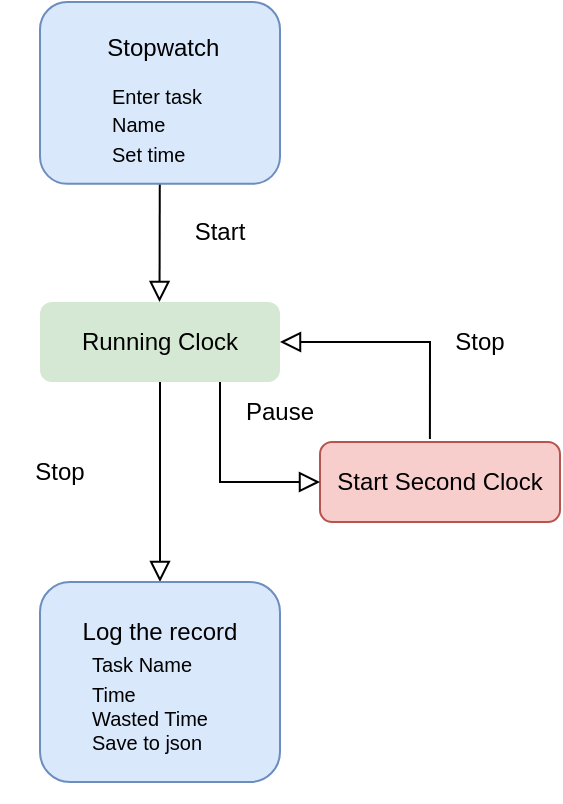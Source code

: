 <mxfile version="24.7.8">
  <diagram id="C5RBs43oDa-KdzZeNtuy" name="Page-1">
    <mxGraphModel dx="360" dy="1432" grid="1" gridSize="10" guides="1" tooltips="1" connect="1" arrows="1" fold="1" page="1" pageScale="1" pageWidth="827" pageHeight="1169" math="0" shadow="0">
      <root>
        <mxCell id="WIyWlLk6GJQsqaUBKTNV-0" />
        <mxCell id="WIyWlLk6GJQsqaUBKTNV-1" parent="WIyWlLk6GJQsqaUBKTNV-0" />
        <mxCell id="WIyWlLk6GJQsqaUBKTNV-3" value="Running Clock" style="rounded=1;whiteSpace=wrap;html=1;fontSize=12;glass=0;strokeWidth=1;shadow=0;fillColor=#d5e8d4;strokeColor=none;" parent="WIyWlLk6GJQsqaUBKTNV-1" vertex="1">
          <mxGeometry x="140" y="100" width="120" height="40" as="geometry" />
        </mxCell>
        <mxCell id="-QeOqYEX76VZ67S0Sh9e-6" value="" style="rounded=0;html=1;jettySize=auto;orthogonalLoop=1;fontSize=11;endArrow=block;endFill=0;endSize=8;strokeWidth=1;shadow=0;labelBackgroundColor=none;exitX=0.5;exitY=1;exitDx=0;exitDy=0;" edge="1" parent="WIyWlLk6GJQsqaUBKTNV-1" source="WIyWlLk6GJQsqaUBKTNV-3">
          <mxGeometry y="50" relative="1" as="geometry">
            <mxPoint as="offset" />
            <mxPoint x="199.71" y="169.97" as="sourcePoint" />
            <mxPoint x="200" y="240" as="targetPoint" />
          </mxGeometry>
        </mxCell>
        <mxCell id="WIyWlLk6GJQsqaUBKTNV-7" value="Start Second Clock" style="rounded=1;whiteSpace=wrap;html=1;fontSize=12;glass=0;strokeWidth=1;shadow=0;fillColor=#f8cecc;strokeColor=#b85450;" parent="WIyWlLk6GJQsqaUBKTNV-1" vertex="1">
          <mxGeometry x="280" y="170" width="120" height="40" as="geometry" />
        </mxCell>
        <mxCell id="-QeOqYEX76VZ67S0Sh9e-1" value="" style="edgeStyle=orthogonalEdgeStyle;rounded=0;html=1;jettySize=auto;orthogonalLoop=1;fontSize=11;endArrow=block;endFill=0;endSize=8;strokeWidth=1;shadow=0;labelBackgroundColor=none;entryX=1;entryY=0.5;entryDx=0;entryDy=0;exitX=0.458;exitY=-0.039;exitDx=0;exitDy=0;exitPerimeter=0;movable=1;resizable=1;rotatable=1;deletable=1;editable=1;locked=0;connectable=1;" edge="1" parent="WIyWlLk6GJQsqaUBKTNV-1" source="WIyWlLk6GJQsqaUBKTNV-7" target="WIyWlLk6GJQsqaUBKTNV-3">
          <mxGeometry x="-0.377" y="-35" relative="1" as="geometry">
            <mxPoint as="offset" />
            <mxPoint x="360" y="190" as="sourcePoint" />
            <mxPoint x="450" y="90" as="targetPoint" />
            <Array as="points">
              <mxPoint x="335" y="120" />
            </Array>
          </mxGeometry>
        </mxCell>
        <mxCell id="-QeOqYEX76VZ67S0Sh9e-10" value="Stop" style="text;html=1;align=center;verticalAlign=middle;whiteSpace=wrap;rounded=0;" vertex="1" parent="WIyWlLk6GJQsqaUBKTNV-1">
          <mxGeometry x="120" y="170" width="60" height="30" as="geometry" />
        </mxCell>
        <mxCell id="-QeOqYEX76VZ67S0Sh9e-11" value="Stop" style="text;html=1;align=center;verticalAlign=middle;whiteSpace=wrap;rounded=0;" vertex="1" parent="WIyWlLk6GJQsqaUBKTNV-1">
          <mxGeometry x="330" y="105" width="60" height="30" as="geometry" />
        </mxCell>
        <mxCell id="-QeOqYEX76VZ67S0Sh9e-12" value="" style="edgeStyle=orthogonalEdgeStyle;rounded=0;html=1;jettySize=auto;orthogonalLoop=1;fontSize=11;endArrow=block;endFill=0;endSize=8;strokeWidth=1;shadow=0;labelBackgroundColor=none;movable=1;resizable=1;rotatable=1;deletable=1;editable=1;locked=0;connectable=1;exitX=0.75;exitY=1;exitDx=0;exitDy=0;" edge="1" parent="WIyWlLk6GJQsqaUBKTNV-1" source="WIyWlLk6GJQsqaUBKTNV-3">
          <mxGeometry x="-0.377" y="-35" relative="1" as="geometry">
            <mxPoint as="offset" />
            <mxPoint x="230" y="150" as="sourcePoint" />
            <mxPoint x="280" y="190" as="targetPoint" />
            <Array as="points">
              <mxPoint x="230" y="190" />
            </Array>
          </mxGeometry>
        </mxCell>
        <mxCell id="-QeOqYEX76VZ67S0Sh9e-13" value="Pause" style="text;html=1;align=center;verticalAlign=middle;whiteSpace=wrap;rounded=0;" vertex="1" parent="WIyWlLk6GJQsqaUBKTNV-1">
          <mxGeometry x="230" y="140" width="60" height="30" as="geometry" />
        </mxCell>
        <mxCell id="-QeOqYEX76VZ67S0Sh9e-19" style="edgeStyle=orthogonalEdgeStyle;rounded=0;orthogonalLoop=1;jettySize=auto;html=1;exitX=0.5;exitY=1;exitDx=0;exitDy=0;" edge="1" parent="WIyWlLk6GJQsqaUBKTNV-1">
          <mxGeometry relative="1" as="geometry">
            <mxPoint x="200" y="340" as="sourcePoint" />
            <mxPoint x="200" y="340" as="targetPoint" />
          </mxGeometry>
        </mxCell>
        <mxCell id="-QeOqYEX76VZ67S0Sh9e-21" value="" style="rounded=0;html=1;jettySize=auto;orthogonalLoop=1;fontSize=11;endArrow=block;endFill=0;endSize=8;strokeWidth=1;shadow=0;labelBackgroundColor=none;" edge="1" parent="WIyWlLk6GJQsqaUBKTNV-1" source="-QeOqYEX76VZ67S0Sh9e-26">
          <mxGeometry y="50" relative="1" as="geometry">
            <mxPoint as="offset" />
            <mxPoint x="200" y="20" as="sourcePoint" />
            <mxPoint x="199.76" y="100" as="targetPoint" />
          </mxGeometry>
        </mxCell>
        <mxCell id="-QeOqYEX76VZ67S0Sh9e-30" value="" style="group" vertex="1" connectable="0" parent="WIyWlLk6GJQsqaUBKTNV-1">
          <mxGeometry x="140" y="-50" width="120" height="100" as="geometry" />
        </mxCell>
        <mxCell id="-QeOqYEX76VZ67S0Sh9e-26" value="" style="rounded=1;whiteSpace=wrap;html=1;fontSize=12;glass=0;strokeWidth=1;shadow=0;fillColor=#dae8fc;strokeColor=#6c8ebf;container=0;" vertex="1" parent="-QeOqYEX76VZ67S0Sh9e-30">
          <mxGeometry width="120" height="90.909" as="geometry" />
        </mxCell>
        <mxCell id="-QeOqYEX76VZ67S0Sh9e-27" value="&amp;nbsp;Stopwatch" style="text;html=1;align=center;verticalAlign=middle;whiteSpace=wrap;rounded=0;" vertex="1" parent="-QeOqYEX76VZ67S0Sh9e-30">
          <mxGeometry x="20" y="9.091" width="80" height="27.273" as="geometry" />
        </mxCell>
        <mxCell id="-QeOqYEX76VZ67S0Sh9e-29" style="edgeStyle=orthogonalEdgeStyle;rounded=0;orthogonalLoop=1;jettySize=auto;html=1;exitX=0.5;exitY=1;exitDx=0;exitDy=0;" edge="1" source="-QeOqYEX76VZ67S0Sh9e-26" target="-QeOqYEX76VZ67S0Sh9e-26" parent="-QeOqYEX76VZ67S0Sh9e-30">
          <mxGeometry relative="1" as="geometry" />
        </mxCell>
        <mxCell id="-QeOqYEX76VZ67S0Sh9e-28" value="&lt;span style=&quot;font-size: 10px;&quot;&gt;Enter task Name&lt;/span&gt;&lt;div&gt;&lt;span style=&quot;font-size: 10px;&quot;&gt;Set time&lt;/span&gt;&lt;/div&gt;" style="text;strokeColor=none;fillColor=none;align=left;verticalAlign=middle;spacingLeft=4;spacingRight=4;overflow=hidden;points=[[0,0.5],[1,0.5]];portConstraint=eastwest;rotatable=0;whiteSpace=wrap;html=1;" vertex="1" parent="-QeOqYEX76VZ67S0Sh9e-30">
          <mxGeometry x="30" y="36.36" width="80" height="50" as="geometry" />
        </mxCell>
        <mxCell id="-QeOqYEX76VZ67S0Sh9e-34" value="" style="group" vertex="1" connectable="0" parent="WIyWlLk6GJQsqaUBKTNV-1">
          <mxGeometry x="140" y="240" width="120" height="110" as="geometry" />
        </mxCell>
        <mxCell id="-QeOqYEX76VZ67S0Sh9e-35" value="" style="rounded=1;whiteSpace=wrap;html=1;fontSize=12;glass=0;strokeWidth=1;shadow=0;fillColor=#dae8fc;strokeColor=#6c8ebf;container=1;" vertex="1" parent="-QeOqYEX76VZ67S0Sh9e-34">
          <mxGeometry width="120" height="100" as="geometry" />
        </mxCell>
        <mxCell id="-QeOqYEX76VZ67S0Sh9e-36" value="Log the record" style="text;html=1;align=center;verticalAlign=middle;whiteSpace=wrap;rounded=0;" vertex="1" parent="-QeOqYEX76VZ67S0Sh9e-34">
          <mxGeometry x="20" y="10" width="80" height="30" as="geometry" />
        </mxCell>
        <mxCell id="-QeOqYEX76VZ67S0Sh9e-37" value="&lt;span style=&quot;font-size: 10px; background-color: initial;&quot;&gt;Task Name&lt;/span&gt;&lt;div&gt;&lt;span style=&quot;font-size: 10px;&quot;&gt;Time&amp;nbsp;&lt;br&gt;&lt;/span&gt;&lt;div style=&quot;font-size: 10px;&quot;&gt;Wasted Time&lt;/div&gt;&lt;/div&gt;&lt;div style=&quot;font-size: 10px;&quot;&gt;Save to json&lt;/div&gt;" style="text;strokeColor=none;fillColor=none;align=left;verticalAlign=middle;spacingLeft=4;spacingRight=4;overflow=hidden;points=[[0,0.5],[1,0.5]];portConstraint=eastwest;rotatable=0;whiteSpace=wrap;html=1;" vertex="1" parent="-QeOqYEX76VZ67S0Sh9e-34">
          <mxGeometry x="20" y="10" width="80" height="100" as="geometry" />
        </mxCell>
        <mxCell id="-QeOqYEX76VZ67S0Sh9e-38" style="edgeStyle=orthogonalEdgeStyle;rounded=0;orthogonalLoop=1;jettySize=auto;html=1;exitX=0.5;exitY=1;exitDx=0;exitDy=0;" edge="1" parent="-QeOqYEX76VZ67S0Sh9e-34" source="-QeOqYEX76VZ67S0Sh9e-35" target="-QeOqYEX76VZ67S0Sh9e-35">
          <mxGeometry relative="1" as="geometry" />
        </mxCell>
        <mxCell id="-QeOqYEX76VZ67S0Sh9e-42" value="Start" style="text;html=1;align=center;verticalAlign=middle;whiteSpace=wrap;rounded=0;" vertex="1" parent="WIyWlLk6GJQsqaUBKTNV-1">
          <mxGeometry x="200" y="50" width="60" height="30" as="geometry" />
        </mxCell>
      </root>
    </mxGraphModel>
  </diagram>
</mxfile>
